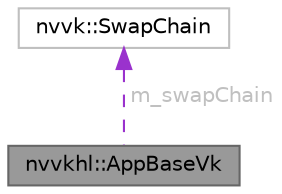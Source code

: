digraph "nvvkhl::AppBaseVk"
{
 // LATEX_PDF_SIZE
  bgcolor="transparent";
  edge [fontname=Helvetica,fontsize=10,labelfontname=Helvetica,labelfontsize=10];
  node [fontname=Helvetica,fontsize=10,shape=box,height=0.2,width=0.4];
  Node1 [id="Node000001",label="nvvkhl::AppBaseVk",height=0.2,width=0.4,color="gray40", fillcolor="grey60", style="filled", fontcolor="black",tooltip=" "];
  Node2 -> Node1 [id="edge1_Node000001_Node000002",dir="back",color="darkorchid3",style="dashed",tooltip=" ",label=" m_swapChain",fontcolor="grey" ];
  Node2 [id="Node000002",label="nvvk::SwapChain",height=0.2,width=0.4,color="grey75", fillcolor="white", style="filled",URL="$classnvvk_1_1_swap_chain.html",tooltip=" "];
}
